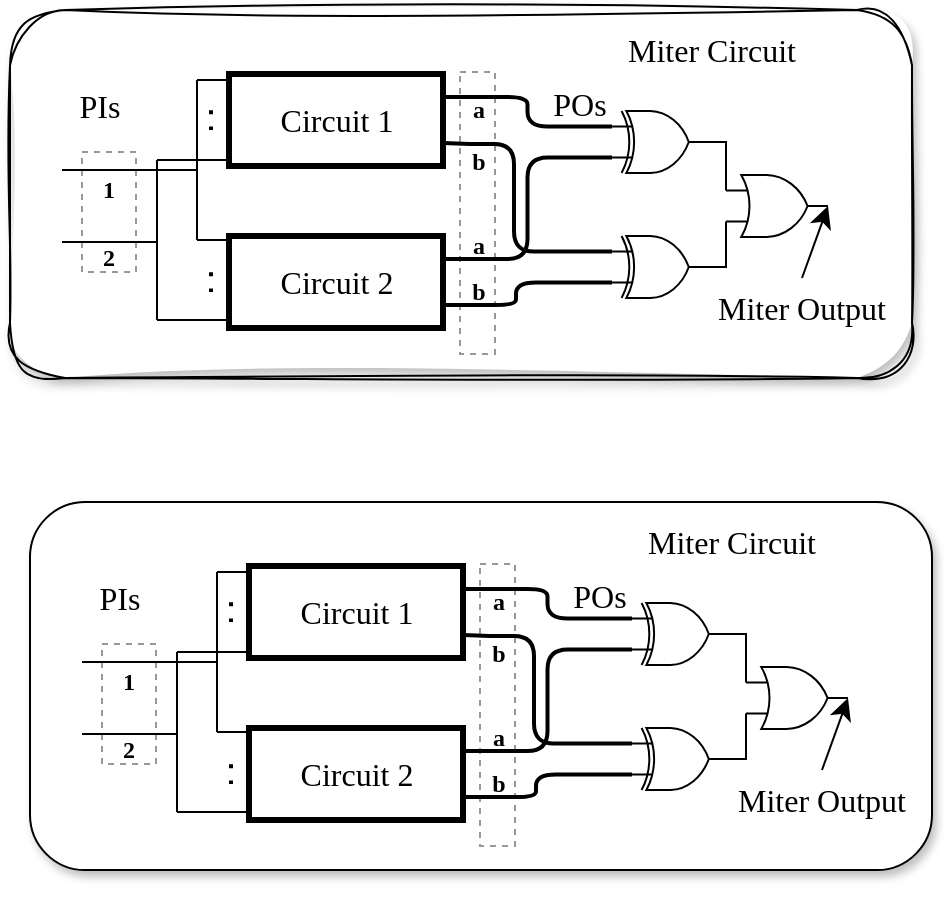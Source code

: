<mxfile version="24.9.1">
  <diagram name="第 1 页" id="3zlwhkzbEn6zIwHLEL-s">
    <mxGraphModel dx="899" dy="422" grid="0" gridSize="10" guides="1" tooltips="1" connect="1" arrows="1" fold="1" page="0" pageScale="1" pageWidth="827" pageHeight="1169" math="0" shadow="0">
      <root>
        <mxCell id="0" />
        <mxCell id="1" parent="0" />
        <mxCell id="8TYDPo_ULC_1JVR2aMOj-1" value="" style="rounded=1;whiteSpace=wrap;html=1;fontFamily=Times New Roman;shadow=1;labelBackgroundColor=none;glass=0;sketch=1;curveFitting=1;jiggle=2;" vertex="1" parent="1">
          <mxGeometry x="-52" y="314" width="451" height="184" as="geometry" />
        </mxCell>
        <mxCell id="8TYDPo_ULC_1JVR2aMOj-2" value="" style="rounded=0;whiteSpace=wrap;html=1;dashed=1;labelBackgroundColor=none;opacity=40;fontFamily=Times New Roman;" vertex="1" parent="1">
          <mxGeometry x="-16" y="385" width="27" height="60" as="geometry" />
        </mxCell>
        <mxCell id="8TYDPo_ULC_1JVR2aMOj-3" value="" style="endArrow=none;html=1;rounded=0;fontSize=12;startSize=8;endSize=8;curved=1;fontFamily=Times New Roman;labelBackgroundColor=none;fontColor=default;" edge="1" parent="1">
          <mxGeometry width="50" height="50" relative="1" as="geometry">
            <mxPoint x="41.5" y="349" as="sourcePoint" />
            <mxPoint x="73.5" y="349" as="targetPoint" />
          </mxGeometry>
        </mxCell>
        <mxCell id="8TYDPo_ULC_1JVR2aMOj-4" value="" style="endArrow=none;html=1;rounded=0;fontSize=12;startSize=8;endSize=8;curved=1;fontFamily=Times New Roman;labelBackgroundColor=none;fontColor=default;" edge="1" parent="1">
          <mxGeometry width="50" height="50" relative="1" as="geometry">
            <mxPoint x="41.5" y="429" as="sourcePoint" />
            <mxPoint x="73.5" y="429" as="targetPoint" />
          </mxGeometry>
        </mxCell>
        <mxCell id="8TYDPo_ULC_1JVR2aMOj-5" value="" style="endArrow=none;html=1;rounded=0;fontSize=12;startSize=8;endSize=8;curved=1;fontFamily=Times New Roman;labelBackgroundColor=none;fontColor=default;" edge="1" parent="1">
          <mxGeometry width="50" height="50" relative="1" as="geometry">
            <mxPoint x="41.5" y="429" as="sourcePoint" />
            <mxPoint x="41.5" y="349" as="targetPoint" />
          </mxGeometry>
        </mxCell>
        <mxCell id="8TYDPo_ULC_1JVR2aMOj-6" value="" style="endArrow=none;html=1;rounded=0;fontSize=12;startSize=8;endSize=8;curved=1;fontFamily=Times New Roman;labelBackgroundColor=none;fontColor=default;" edge="1" parent="1">
          <mxGeometry width="50" height="50" relative="1" as="geometry">
            <mxPoint x="21.5" y="469" as="sourcePoint" />
            <mxPoint x="73.5" y="469" as="targetPoint" />
          </mxGeometry>
        </mxCell>
        <mxCell id="8TYDPo_ULC_1JVR2aMOj-7" value="" style="endArrow=none;html=1;rounded=0;fontSize=12;startSize=8;endSize=8;curved=1;fontFamily=Times New Roman;labelBackgroundColor=none;fontColor=default;" edge="1" parent="1">
          <mxGeometry width="50" height="50" relative="1" as="geometry">
            <mxPoint x="21.5" y="389" as="sourcePoint" />
            <mxPoint x="73.5" y="389" as="targetPoint" />
          </mxGeometry>
        </mxCell>
        <mxCell id="8TYDPo_ULC_1JVR2aMOj-8" value="" style="endArrow=none;html=1;rounded=0;fontSize=12;startSize=8;endSize=8;curved=1;labelBackgroundColor=none;fontFamily=Times New Roman;fontColor=default;" edge="1" parent="1">
          <mxGeometry width="50" height="50" relative="1" as="geometry">
            <mxPoint x="21.5" y="469" as="sourcePoint" />
            <mxPoint x="21.5" y="389" as="targetPoint" />
          </mxGeometry>
        </mxCell>
        <mxCell id="8TYDPo_ULC_1JVR2aMOj-9" value="" style="endArrow=none;html=1;rounded=0;fontSize=12;startSize=8;endSize=8;curved=1;labelBackgroundColor=none;fontFamily=Times New Roman;fontColor=default;" edge="1" parent="1">
          <mxGeometry width="50" height="50" relative="1" as="geometry">
            <mxPoint x="-26" y="430" as="sourcePoint" />
            <mxPoint x="21.5" y="430" as="targetPoint" />
          </mxGeometry>
        </mxCell>
        <mxCell id="8TYDPo_ULC_1JVR2aMOj-10" value="" style="endArrow=none;html=1;rounded=0;fontSize=12;startSize=8;endSize=8;curved=1;fontFamily=Times New Roman;labelBackgroundColor=none;fontColor=default;" edge="1" parent="1">
          <mxGeometry width="50" height="50" relative="1" as="geometry">
            <mxPoint x="-26" y="394" as="sourcePoint" />
            <mxPoint x="41.5" y="394" as="targetPoint" />
          </mxGeometry>
        </mxCell>
        <mxCell id="8TYDPo_ULC_1JVR2aMOj-11" value="" style="group;fillColor=none;fontFamily=Times New Roman;labelBackgroundColor=none;" vertex="1" connectable="0" parent="1">
          <mxGeometry x="73.5" y="427" width="170" height="86" as="geometry" />
        </mxCell>
        <mxCell id="8TYDPo_ULC_1JVR2aMOj-12" value="" style="rounded=0;whiteSpace=wrap;html=1;strokeWidth=3;fontFamily=Times New Roman;labelBackgroundColor=none;" vertex="1" parent="8TYDPo_ULC_1JVR2aMOj-11">
          <mxGeometry x="-16" width="107" height="46" as="geometry" />
        </mxCell>
        <mxCell id="8TYDPo_ULC_1JVR2aMOj-13" value="" style="endArrow=none;dashed=1;html=1;dashPattern=1 3;strokeWidth=2;rounded=0;fontSize=12;startSize=8;endSize=8;curved=1;fontFamily=Times New Roman;labelBackgroundColor=none;fontColor=default;" edge="1" parent="8TYDPo_ULC_1JVR2aMOj-11">
          <mxGeometry width="50" height="50" relative="1" as="geometry">
            <mxPoint x="-25" y="28" as="sourcePoint" />
            <mxPoint x="-25" y="12" as="targetPoint" />
          </mxGeometry>
        </mxCell>
        <mxCell id="8TYDPo_ULC_1JVR2aMOj-14" value="&lt;font&gt;Circuit 2&lt;/font&gt;" style="text;html=1;align=center;verticalAlign=middle;whiteSpace=wrap;rounded=0;fontSize=16;fontFamily=Times New Roman;labelBackgroundColor=none;" vertex="1" parent="8TYDPo_ULC_1JVR2aMOj-11">
          <mxGeometry x="5" y="8" width="65" height="30" as="geometry" />
        </mxCell>
        <mxCell id="8TYDPo_ULC_1JVR2aMOj-15" value="" style="rounded=0;whiteSpace=wrap;html=1;dashed=1;opacity=40;fontFamily=Times New Roman;labelBackgroundColor=none;" vertex="1" parent="8TYDPo_ULC_1JVR2aMOj-11">
          <mxGeometry x="99.5" y="-82" width="17.5" height="141" as="geometry" />
        </mxCell>
        <mxCell id="8TYDPo_ULC_1JVR2aMOj-16" value="&lt;b style=&quot;font-size: 12px;&quot;&gt;a&lt;/b&gt;&lt;span style=&quot;color: rgba(0, 0, 0, 0); font-size: 0px; text-align: start; text-wrap-mode: nowrap;&quot;&gt;%3CmxGraphModel%3E%3Croot%3E%3CmxCell%20id%3D%220%22%2F%3E%3CmxCell%20id%3D%221%22%20parent%3D%220%22%2F%3E%3CmxCell%20id%3D%222%22%20value%3D%22%26lt%3Bb%20style%3D%26quot%3Bfont-family%3A%20%26amp%3Bquot%3BTimes%20New%20Roman%26amp%3Bquot%3B%3B%20font-size%3A%2012px%3B%26quot%3B%26gt%3B1%26lt%3B%2Fb%26gt%3B%22%20style%3D%22text%3Bhtml%3D1%3Balign%3Dcenter%3BverticalAlign%3Dmiddle%3BwhiteSpace%3Dwrap%3Brounded%3D0%3BfontSize%3D16%3B%22%20vertex%3D%221%22%20parent%3D%221%22%3E%3CmxGeometry%20x%3D%225%22%20y%3D%22537%22%20width%3D%2254.5%22%20height%3D%2225%22%20as%3D%22geometry%22%2F%3E%3C%2FmxCell%3E%3C%2Froot%3E%3C%2FmxGraphModel%3E&lt;/span&gt;" style="text;html=1;align=center;verticalAlign=middle;whiteSpace=wrap;rounded=0;fontSize=16;fontFamily=Times New Roman;labelBackgroundColor=none;" vertex="1" parent="8TYDPo_ULC_1JVR2aMOj-11">
          <mxGeometry x="81.5" y="-10" width="54.5" height="25" as="geometry" />
        </mxCell>
        <mxCell id="8TYDPo_ULC_1JVR2aMOj-17" value="&lt;b style=&quot;font-size: 12px;&quot;&gt;b&lt;/b&gt;" style="text;html=1;align=center;verticalAlign=middle;whiteSpace=wrap;rounded=0;fontSize=16;fontFamily=Times New Roman;labelBackgroundColor=none;" vertex="1" parent="8TYDPo_ULC_1JVR2aMOj-11">
          <mxGeometry x="81.5" y="13" width="54.5" height="25" as="geometry" />
        </mxCell>
        <mxCell id="8TYDPo_ULC_1JVR2aMOj-18" value="" style="group;fillColor=none;strokeWidth=1;fontFamily=Times New Roman;labelBackgroundColor=none;" vertex="1" connectable="0" parent="1">
          <mxGeometry x="73.5" y="346" width="199" height="52.5" as="geometry" />
        </mxCell>
        <mxCell id="8TYDPo_ULC_1JVR2aMOj-19" value="" style="rounded=0;whiteSpace=wrap;html=1;strokeWidth=3;fontFamily=Times New Roman;labelBackgroundColor=none;" vertex="1" parent="8TYDPo_ULC_1JVR2aMOj-18">
          <mxGeometry x="-16" width="107" height="46" as="geometry" />
        </mxCell>
        <mxCell id="8TYDPo_ULC_1JVR2aMOj-20" value="" style="endArrow=none;dashed=1;html=1;dashPattern=1 3;strokeWidth=2;rounded=0;fontSize=12;startSize=8;endSize=8;curved=1;fontFamily=Times New Roman;labelBackgroundColor=none;fontColor=default;" edge="1" parent="8TYDPo_ULC_1JVR2aMOj-18">
          <mxGeometry width="50" height="50" relative="1" as="geometry">
            <mxPoint x="-25" y="28" as="sourcePoint" />
            <mxPoint x="-25" y="12" as="targetPoint" />
          </mxGeometry>
        </mxCell>
        <mxCell id="8TYDPo_ULC_1JVR2aMOj-21" value="&lt;font&gt;Circuit 1&lt;/font&gt;" style="text;html=1;align=center;verticalAlign=middle;whiteSpace=wrap;rounded=0;fontSize=16;fontFamily=Times New Roman;labelBackgroundColor=none;" vertex="1" parent="8TYDPo_ULC_1JVR2aMOj-18">
          <mxGeometry x="5" y="8" width="65" height="30" as="geometry" />
        </mxCell>
        <mxCell id="8TYDPo_ULC_1JVR2aMOj-22" value="&lt;font&gt;POs&lt;/font&gt;" style="text;html=1;align=center;verticalAlign=middle;whiteSpace=wrap;rounded=0;fontSize=16;fontFamily=Times New Roman;labelBackgroundColor=none;" vertex="1" parent="8TYDPo_ULC_1JVR2aMOj-18">
          <mxGeometry x="129.5" width="60" height="30" as="geometry" />
        </mxCell>
        <mxCell id="8TYDPo_ULC_1JVR2aMOj-23" value="&lt;b style=&quot;font-size: 12px;&quot;&gt;a&lt;/b&gt;&lt;span style=&quot;color: rgba(0, 0, 0, 0); font-size: 0px; text-align: start; text-wrap-mode: nowrap;&quot;&gt;%3CmxGraphModel%3E%3Croot%3E%3CmxCell%20id%3D%220%22%2F%3E%3CmxCell%20id%3D%221%22%20parent%3D%220%22%2F%3E%3CmxCell%20id%3D%222%22%20value%3D%22%26lt%3Bb%20style%3D%26quot%3Bfont-family%3A%20%26amp%3Bquot%3BTimes%20New%20Roman%26amp%3Bquot%3B%3B%20font-size%3A%2012px%3B%26quot%3B%26gt%3B1%26lt%3B%2Fb%26gt%3B%22%20style%3D%22text%3Bhtml%3D1%3Balign%3Dcenter%3BverticalAlign%3Dmiddle%3BwhiteSpace%3Dwrap%3Brounded%3D0%3BfontSize%3D16%3B%22%20vertex%3D%221%22%20parent%3D%221%22%3E%3CmxGeometry%20x%3D%225%22%20y%3D%22537%22%20width%3D%2254.5%22%20height%3D%2225%22%20as%3D%22geometry%22%2F%3E%3C%2FmxCell%3E%3C%2Froot%3E%3C%2FmxGraphModel%3E&lt;/span&gt;" style="text;html=1;align=center;verticalAlign=middle;whiteSpace=wrap;rounded=0;fontSize=16;fontFamily=Times New Roman;labelBackgroundColor=none;" vertex="1" parent="8TYDPo_ULC_1JVR2aMOj-18">
          <mxGeometry x="81.5" y="3.5" width="54.5" height="25" as="geometry" />
        </mxCell>
        <mxCell id="8TYDPo_ULC_1JVR2aMOj-24" value="&lt;b style=&quot;font-size: 12px;&quot;&gt;b&lt;/b&gt;" style="text;html=1;align=center;verticalAlign=middle;whiteSpace=wrap;rounded=0;fontSize=16;fontFamily=Times New Roman;labelBackgroundColor=none;" vertex="1" parent="8TYDPo_ULC_1JVR2aMOj-18">
          <mxGeometry x="81.5" y="29.5" width="54.5" height="25" as="geometry" />
        </mxCell>
        <mxCell id="8TYDPo_ULC_1JVR2aMOj-25" style="edgeStyle=orthogonalEdgeStyle;rounded=1;orthogonalLoop=1;jettySize=auto;html=1;exitX=0;exitY=0.25;exitDx=0;exitDy=0;exitPerimeter=0;entryX=1;entryY=0.25;entryDx=0;entryDy=0;fontSize=12;startSize=8;endSize=8;endArrow=none;endFill=0;curved=0;strokeWidth=2;fontFamily=Times New Roman;labelBackgroundColor=none;fontColor=default;" edge="1" parent="1" source="8TYDPo_ULC_1JVR2aMOj-28" target="8TYDPo_ULC_1JVR2aMOj-19">
          <mxGeometry relative="1" as="geometry" />
        </mxCell>
        <mxCell id="8TYDPo_ULC_1JVR2aMOj-26" style="edgeStyle=orthogonalEdgeStyle;rounded=1;orthogonalLoop=1;jettySize=auto;html=1;exitX=0;exitY=0.75;exitDx=0;exitDy=0;exitPerimeter=0;entryX=1;entryY=0.25;entryDx=0;entryDy=0;fontSize=12;startSize=8;endSize=8;endArrow=none;endFill=0;curved=0;strokeWidth=2;fontFamily=Times New Roman;labelBackgroundColor=none;fontColor=default;" edge="1" parent="1" source="8TYDPo_ULC_1JVR2aMOj-28" target="8TYDPo_ULC_1JVR2aMOj-12">
          <mxGeometry relative="1" as="geometry" />
        </mxCell>
        <mxCell id="8TYDPo_ULC_1JVR2aMOj-27" style="edgeStyle=orthogonalEdgeStyle;rounded=0;orthogonalLoop=1;jettySize=auto;html=1;exitX=1;exitY=0.5;exitDx=0;exitDy=0;exitPerimeter=0;fontSize=12;startSize=8;endSize=8;endArrow=none;endFill=0;entryX=0;entryY=0.25;entryDx=0;entryDy=0;entryPerimeter=0;fontFamily=Times New Roman;labelBackgroundColor=none;fontColor=default;" edge="1" parent="1" source="8TYDPo_ULC_1JVR2aMOj-28" target="8TYDPo_ULC_1JVR2aMOj-34">
          <mxGeometry relative="1" as="geometry">
            <mxPoint x="312.419" y="394" as="targetPoint" />
          </mxGeometry>
        </mxCell>
        <mxCell id="8TYDPo_ULC_1JVR2aMOj-28" value="" style="verticalLabelPosition=bottom;shadow=0;dashed=0;align=center;html=1;verticalAlign=top;shape=mxgraph.electrical.logic_gates.logic_gate;operation=xor;fontFamily=Times New Roman;labelBackgroundColor=none;" vertex="1" parent="1">
          <mxGeometry x="249" y="364.5" width="48" height="31" as="geometry" />
        </mxCell>
        <mxCell id="8TYDPo_ULC_1JVR2aMOj-29" style="edgeStyle=orthogonalEdgeStyle;rounded=1;orthogonalLoop=1;jettySize=auto;html=1;exitX=0;exitY=0.25;exitDx=0;exitDy=0;exitPerimeter=0;entryX=1;entryY=0.75;entryDx=0;entryDy=0;fontSize=12;startSize=8;endSize=8;endArrow=none;endFill=0;curved=0;strokeWidth=2;fontFamily=Times New Roman;labelBackgroundColor=none;fontColor=default;" edge="1" parent="1" source="8TYDPo_ULC_1JVR2aMOj-32" target="8TYDPo_ULC_1JVR2aMOj-19">
          <mxGeometry relative="1" as="geometry">
            <Array as="points">
              <mxPoint x="200" y="435" />
              <mxPoint x="200" y="381" />
              <mxPoint x="178" y="381" />
            </Array>
          </mxGeometry>
        </mxCell>
        <mxCell id="8TYDPo_ULC_1JVR2aMOj-30" style="edgeStyle=orthogonalEdgeStyle;rounded=1;orthogonalLoop=1;jettySize=auto;html=1;exitX=0;exitY=0.75;exitDx=0;exitDy=0;exitPerimeter=0;entryX=1;entryY=0.75;entryDx=0;entryDy=0;fontSize=12;startSize=8;endSize=8;endArrow=none;endFill=0;curved=0;strokeWidth=2;fontFamily=Times New Roman;labelBackgroundColor=none;fontColor=default;" edge="1" parent="1" source="8TYDPo_ULC_1JVR2aMOj-32" target="8TYDPo_ULC_1JVR2aMOj-12">
          <mxGeometry relative="1" as="geometry">
            <Array as="points">
              <mxPoint x="201" y="450" />
              <mxPoint x="201" y="462" />
            </Array>
          </mxGeometry>
        </mxCell>
        <mxCell id="8TYDPo_ULC_1JVR2aMOj-31" style="edgeStyle=orthogonalEdgeStyle;rounded=0;orthogonalLoop=1;jettySize=auto;html=1;exitX=1;exitY=0.5;exitDx=0;exitDy=0;exitPerimeter=0;fontSize=12;startSize=8;endSize=8;endArrow=none;endFill=0;entryX=0;entryY=0.75;entryDx=0;entryDy=0;entryPerimeter=0;fontFamily=Times New Roman;labelBackgroundColor=none;fontColor=default;" edge="1" parent="1" source="8TYDPo_ULC_1JVR2aMOj-32" target="8TYDPo_ULC_1JVR2aMOj-34">
          <mxGeometry relative="1" as="geometry">
            <mxPoint x="311.964" y="435" as="targetPoint" />
          </mxGeometry>
        </mxCell>
        <mxCell id="8TYDPo_ULC_1JVR2aMOj-32" value="" style="verticalLabelPosition=bottom;shadow=0;dashed=0;align=center;html=1;verticalAlign=top;shape=mxgraph.electrical.logic_gates.logic_gate;operation=xor;fontFamily=Times New Roman;labelBackgroundColor=none;" vertex="1" parent="1">
          <mxGeometry x="249" y="427" width="48" height="31" as="geometry" />
        </mxCell>
        <mxCell id="8TYDPo_ULC_1JVR2aMOj-33" value="&lt;font&gt;PIs&lt;/font&gt;" style="text;html=1;align=center;verticalAlign=middle;whiteSpace=wrap;rounded=0;fontSize=16;fontFamily=Times New Roman;labelBackgroundColor=none;" vertex="1" parent="1">
          <mxGeometry x="-37" y="347" width="60" height="30" as="geometry" />
        </mxCell>
        <mxCell id="8TYDPo_ULC_1JVR2aMOj-34" value="" style="verticalLabelPosition=bottom;shadow=0;dashed=0;align=center;html=1;verticalAlign=top;shape=mxgraph.electrical.logic_gates.logic_gate;operation=or;fontFamily=Times New Roman;labelBackgroundColor=none;" vertex="1" parent="1">
          <mxGeometry x="306" y="396.5" width="51" height="31" as="geometry" />
        </mxCell>
        <mxCell id="8TYDPo_ULC_1JVR2aMOj-35" value="&lt;b style=&quot;font-size: 12px;&quot;&gt;1&lt;/b&gt;" style="text;html=1;align=center;verticalAlign=middle;whiteSpace=wrap;rounded=0;fontSize=16;fontFamily=Times New Roman;labelBackgroundColor=none;" vertex="1" parent="1">
          <mxGeometry x="-29.75" y="389" width="54.5" height="25" as="geometry" />
        </mxCell>
        <mxCell id="8TYDPo_ULC_1JVR2aMOj-36" value="&lt;b style=&quot;font-size: 12px;&quot;&gt;2&lt;/b&gt;" style="text;html=1;align=center;verticalAlign=middle;whiteSpace=wrap;rounded=0;fontSize=16;fontFamily=Times New Roman;labelBackgroundColor=none;" vertex="1" parent="1">
          <mxGeometry x="-29.75" y="423" width="54.5" height="25" as="geometry" />
        </mxCell>
        <mxCell id="8TYDPo_ULC_1JVR2aMOj-37" value="&lt;font face=&quot;Times New Roman&quot;&gt;Miter Circuit&lt;/font&gt;" style="text;html=1;align=center;verticalAlign=middle;whiteSpace=wrap;rounded=0;fontSize=16;labelBackgroundColor=none;" vertex="1" parent="1">
          <mxGeometry x="243.5" y="319" width="110" height="30" as="geometry" />
        </mxCell>
        <mxCell id="8TYDPo_ULC_1JVR2aMOj-38" value="&lt;font face=&quot;Times New Roman&quot;&gt;Miter Output&lt;/font&gt;" style="text;html=1;align=center;verticalAlign=middle;whiteSpace=wrap;rounded=0;fontSize=16;labelBackgroundColor=none;" vertex="1" parent="1">
          <mxGeometry x="289" y="448" width="110" height="30" as="geometry" />
        </mxCell>
        <mxCell id="8TYDPo_ULC_1JVR2aMOj-39" style="edgeStyle=none;curved=1;rounded=0;orthogonalLoop=1;jettySize=auto;html=1;exitX=0.5;exitY=0;exitDx=0;exitDy=0;entryX=1;entryY=0.5;entryDx=0;entryDy=0;entryPerimeter=0;fontSize=12;startSize=8;endSize=8;labelBackgroundColor=none;fontColor=default;" edge="1" parent="1" source="8TYDPo_ULC_1JVR2aMOj-38" target="8TYDPo_ULC_1JVR2aMOj-34">
          <mxGeometry relative="1" as="geometry" />
        </mxCell>
        <mxCell id="8TYDPo_ULC_1JVR2aMOj-40" value="" style="rounded=1;whiteSpace=wrap;html=1;fontFamily=Times New Roman;shadow=1;labelBackgroundColor=none;glass=0;" vertex="1" parent="1">
          <mxGeometry x="-42" y="560" width="451" height="184" as="geometry" />
        </mxCell>
        <mxCell id="8TYDPo_ULC_1JVR2aMOj-41" value="" style="rounded=0;whiteSpace=wrap;html=1;dashed=1;labelBackgroundColor=none;opacity=40;fontFamily=Times New Roman;" vertex="1" parent="1">
          <mxGeometry x="-6" y="631" width="27" height="60" as="geometry" />
        </mxCell>
        <mxCell id="8TYDPo_ULC_1JVR2aMOj-42" value="" style="endArrow=none;html=1;rounded=0;fontSize=12;startSize=8;endSize=8;curved=1;fontFamily=Times New Roman;labelBackgroundColor=none;fontColor=default;" edge="1" parent="1">
          <mxGeometry width="50" height="50" relative="1" as="geometry">
            <mxPoint x="51.5" y="595" as="sourcePoint" />
            <mxPoint x="83.5" y="595" as="targetPoint" />
          </mxGeometry>
        </mxCell>
        <mxCell id="8TYDPo_ULC_1JVR2aMOj-43" value="" style="endArrow=none;html=1;rounded=0;fontSize=12;startSize=8;endSize=8;curved=1;fontFamily=Times New Roman;labelBackgroundColor=none;fontColor=default;" edge="1" parent="1">
          <mxGeometry width="50" height="50" relative="1" as="geometry">
            <mxPoint x="51.5" y="675" as="sourcePoint" />
            <mxPoint x="83.5" y="675" as="targetPoint" />
          </mxGeometry>
        </mxCell>
        <mxCell id="8TYDPo_ULC_1JVR2aMOj-44" value="" style="endArrow=none;html=1;rounded=0;fontSize=12;startSize=8;endSize=8;curved=1;fontFamily=Times New Roman;labelBackgroundColor=none;fontColor=default;" edge="1" parent="1">
          <mxGeometry width="50" height="50" relative="1" as="geometry">
            <mxPoint x="51.5" y="675" as="sourcePoint" />
            <mxPoint x="51.5" y="595" as="targetPoint" />
          </mxGeometry>
        </mxCell>
        <mxCell id="8TYDPo_ULC_1JVR2aMOj-45" value="" style="endArrow=none;html=1;rounded=0;fontSize=12;startSize=8;endSize=8;curved=1;fontFamily=Times New Roman;labelBackgroundColor=none;fontColor=default;" edge="1" parent="1">
          <mxGeometry width="50" height="50" relative="1" as="geometry">
            <mxPoint x="31.5" y="715" as="sourcePoint" />
            <mxPoint x="83.5" y="715" as="targetPoint" />
          </mxGeometry>
        </mxCell>
        <mxCell id="8TYDPo_ULC_1JVR2aMOj-46" value="" style="endArrow=none;html=1;rounded=0;fontSize=12;startSize=8;endSize=8;curved=1;fontFamily=Times New Roman;labelBackgroundColor=none;fontColor=default;" edge="1" parent="1">
          <mxGeometry width="50" height="50" relative="1" as="geometry">
            <mxPoint x="31.5" y="635" as="sourcePoint" />
            <mxPoint x="83.5" y="635" as="targetPoint" />
          </mxGeometry>
        </mxCell>
        <mxCell id="8TYDPo_ULC_1JVR2aMOj-47" value="" style="endArrow=none;html=1;rounded=0;fontSize=12;startSize=8;endSize=8;curved=1;labelBackgroundColor=none;fontFamily=Times New Roman;fontColor=default;" edge="1" parent="1">
          <mxGeometry width="50" height="50" relative="1" as="geometry">
            <mxPoint x="31.5" y="715" as="sourcePoint" />
            <mxPoint x="31.5" y="635" as="targetPoint" />
          </mxGeometry>
        </mxCell>
        <mxCell id="8TYDPo_ULC_1JVR2aMOj-48" value="" style="endArrow=none;html=1;rounded=0;fontSize=12;startSize=8;endSize=8;curved=1;labelBackgroundColor=none;fontFamily=Times New Roman;fontColor=default;" edge="1" parent="1">
          <mxGeometry width="50" height="50" relative="1" as="geometry">
            <mxPoint x="-16" y="676" as="sourcePoint" />
            <mxPoint x="31.5" y="676" as="targetPoint" />
          </mxGeometry>
        </mxCell>
        <mxCell id="8TYDPo_ULC_1JVR2aMOj-49" value="" style="endArrow=none;html=1;rounded=0;fontSize=12;startSize=8;endSize=8;curved=1;fontFamily=Times New Roman;labelBackgroundColor=none;fontColor=default;" edge="1" parent="1">
          <mxGeometry width="50" height="50" relative="1" as="geometry">
            <mxPoint x="-16" y="640" as="sourcePoint" />
            <mxPoint x="51.5" y="640" as="targetPoint" />
          </mxGeometry>
        </mxCell>
        <mxCell id="8TYDPo_ULC_1JVR2aMOj-50" value="" style="group;fillColor=none;fontFamily=Times New Roman;labelBackgroundColor=none;" vertex="1" connectable="0" parent="1">
          <mxGeometry x="83.5" y="673" width="170" height="86" as="geometry" />
        </mxCell>
        <mxCell id="8TYDPo_ULC_1JVR2aMOj-51" value="" style="rounded=0;whiteSpace=wrap;html=1;strokeWidth=3;fontFamily=Times New Roman;labelBackgroundColor=none;" vertex="1" parent="8TYDPo_ULC_1JVR2aMOj-50">
          <mxGeometry x="-16" width="107" height="46" as="geometry" />
        </mxCell>
        <mxCell id="8TYDPo_ULC_1JVR2aMOj-52" value="" style="endArrow=none;dashed=1;html=1;dashPattern=1 3;strokeWidth=2;rounded=0;fontSize=12;startSize=8;endSize=8;curved=1;fontFamily=Times New Roman;labelBackgroundColor=none;fontColor=default;" edge="1" parent="8TYDPo_ULC_1JVR2aMOj-50">
          <mxGeometry width="50" height="50" relative="1" as="geometry">
            <mxPoint x="-25" y="28" as="sourcePoint" />
            <mxPoint x="-25" y="12" as="targetPoint" />
          </mxGeometry>
        </mxCell>
        <mxCell id="8TYDPo_ULC_1JVR2aMOj-53" value="&lt;font&gt;Circuit 2&lt;/font&gt;" style="text;html=1;align=center;verticalAlign=middle;whiteSpace=wrap;rounded=0;fontSize=16;fontFamily=Times New Roman;labelBackgroundColor=none;" vertex="1" parent="8TYDPo_ULC_1JVR2aMOj-50">
          <mxGeometry x="5" y="8" width="65" height="30" as="geometry" />
        </mxCell>
        <mxCell id="8TYDPo_ULC_1JVR2aMOj-54" value="" style="rounded=0;whiteSpace=wrap;html=1;dashed=1;opacity=40;fontFamily=Times New Roman;labelBackgroundColor=none;" vertex="1" parent="8TYDPo_ULC_1JVR2aMOj-50">
          <mxGeometry x="99.5" y="-82" width="17.5" height="141" as="geometry" />
        </mxCell>
        <mxCell id="8TYDPo_ULC_1JVR2aMOj-55" value="&lt;b style=&quot;font-size: 12px;&quot;&gt;a&lt;/b&gt;&lt;span style=&quot;color: rgba(0, 0, 0, 0); font-size: 0px; text-align: start; text-wrap-mode: nowrap;&quot;&gt;%3CmxGraphModel%3E%3Croot%3E%3CmxCell%20id%3D%220%22%2F%3E%3CmxCell%20id%3D%221%22%20parent%3D%220%22%2F%3E%3CmxCell%20id%3D%222%22%20value%3D%22%26lt%3Bb%20style%3D%26quot%3Bfont-family%3A%20%26amp%3Bquot%3BTimes%20New%20Roman%26amp%3Bquot%3B%3B%20font-size%3A%2012px%3B%26quot%3B%26gt%3B1%26lt%3B%2Fb%26gt%3B%22%20style%3D%22text%3Bhtml%3D1%3Balign%3Dcenter%3BverticalAlign%3Dmiddle%3BwhiteSpace%3Dwrap%3Brounded%3D0%3BfontSize%3D16%3B%22%20vertex%3D%221%22%20parent%3D%221%22%3E%3CmxGeometry%20x%3D%225%22%20y%3D%22537%22%20width%3D%2254.5%22%20height%3D%2225%22%20as%3D%22geometry%22%2F%3E%3C%2FmxCell%3E%3C%2Froot%3E%3C%2FmxGraphModel%3E&lt;/span&gt;" style="text;html=1;align=center;verticalAlign=middle;whiteSpace=wrap;rounded=0;fontSize=16;fontFamily=Times New Roman;labelBackgroundColor=none;" vertex="1" parent="8TYDPo_ULC_1JVR2aMOj-50">
          <mxGeometry x="81.5" y="-10" width="54.5" height="25" as="geometry" />
        </mxCell>
        <mxCell id="8TYDPo_ULC_1JVR2aMOj-56" value="&lt;b style=&quot;font-size: 12px;&quot;&gt;b&lt;/b&gt;" style="text;html=1;align=center;verticalAlign=middle;whiteSpace=wrap;rounded=0;fontSize=16;fontFamily=Times New Roman;labelBackgroundColor=none;" vertex="1" parent="8TYDPo_ULC_1JVR2aMOj-50">
          <mxGeometry x="81.5" y="13" width="54.5" height="25" as="geometry" />
        </mxCell>
        <mxCell id="8TYDPo_ULC_1JVR2aMOj-57" value="" style="group;fillColor=none;strokeWidth=1;fontFamily=Times New Roman;labelBackgroundColor=none;" vertex="1" connectable="0" parent="1">
          <mxGeometry x="83.5" y="592" width="199" height="52.5" as="geometry" />
        </mxCell>
        <mxCell id="8TYDPo_ULC_1JVR2aMOj-58" value="" style="rounded=0;whiteSpace=wrap;html=1;strokeWidth=3;fontFamily=Times New Roman;labelBackgroundColor=none;" vertex="1" parent="8TYDPo_ULC_1JVR2aMOj-57">
          <mxGeometry x="-16" width="107" height="46" as="geometry" />
        </mxCell>
        <mxCell id="8TYDPo_ULC_1JVR2aMOj-59" value="" style="endArrow=none;dashed=1;html=1;dashPattern=1 3;strokeWidth=2;rounded=0;fontSize=12;startSize=8;endSize=8;curved=1;fontFamily=Times New Roman;labelBackgroundColor=none;fontColor=default;" edge="1" parent="8TYDPo_ULC_1JVR2aMOj-57">
          <mxGeometry width="50" height="50" relative="1" as="geometry">
            <mxPoint x="-25" y="28" as="sourcePoint" />
            <mxPoint x="-25" y="12" as="targetPoint" />
          </mxGeometry>
        </mxCell>
        <mxCell id="8TYDPo_ULC_1JVR2aMOj-60" value="&lt;font&gt;Circuit 1&lt;/font&gt;" style="text;html=1;align=center;verticalAlign=middle;whiteSpace=wrap;rounded=0;fontSize=16;fontFamily=Times New Roman;labelBackgroundColor=none;" vertex="1" parent="8TYDPo_ULC_1JVR2aMOj-57">
          <mxGeometry x="5" y="8" width="65" height="30" as="geometry" />
        </mxCell>
        <mxCell id="8TYDPo_ULC_1JVR2aMOj-61" value="&lt;font&gt;POs&lt;/font&gt;" style="text;html=1;align=center;verticalAlign=middle;whiteSpace=wrap;rounded=0;fontSize=16;fontFamily=Times New Roman;labelBackgroundColor=none;" vertex="1" parent="8TYDPo_ULC_1JVR2aMOj-57">
          <mxGeometry x="129.5" width="60" height="30" as="geometry" />
        </mxCell>
        <mxCell id="8TYDPo_ULC_1JVR2aMOj-62" value="&lt;b style=&quot;font-size: 12px;&quot;&gt;a&lt;/b&gt;&lt;span style=&quot;color: rgba(0, 0, 0, 0); font-size: 0px; text-align: start; text-wrap-mode: nowrap;&quot;&gt;%3CmxGraphModel%3E%3Croot%3E%3CmxCell%20id%3D%220%22%2F%3E%3CmxCell%20id%3D%221%22%20parent%3D%220%22%2F%3E%3CmxCell%20id%3D%222%22%20value%3D%22%26lt%3Bb%20style%3D%26quot%3Bfont-family%3A%20%26amp%3Bquot%3BTimes%20New%20Roman%26amp%3Bquot%3B%3B%20font-size%3A%2012px%3B%26quot%3B%26gt%3B1%26lt%3B%2Fb%26gt%3B%22%20style%3D%22text%3Bhtml%3D1%3Balign%3Dcenter%3BverticalAlign%3Dmiddle%3BwhiteSpace%3Dwrap%3Brounded%3D0%3BfontSize%3D16%3B%22%20vertex%3D%221%22%20parent%3D%221%22%3E%3CmxGeometry%20x%3D%225%22%20y%3D%22537%22%20width%3D%2254.5%22%20height%3D%2225%22%20as%3D%22geometry%22%2F%3E%3C%2FmxCell%3E%3C%2Froot%3E%3C%2FmxGraphModel%3E&lt;/span&gt;" style="text;html=1;align=center;verticalAlign=middle;whiteSpace=wrap;rounded=0;fontSize=16;fontFamily=Times New Roman;labelBackgroundColor=none;" vertex="1" parent="8TYDPo_ULC_1JVR2aMOj-57">
          <mxGeometry x="81.5" y="3.5" width="54.5" height="25" as="geometry" />
        </mxCell>
        <mxCell id="8TYDPo_ULC_1JVR2aMOj-63" value="&lt;b style=&quot;font-size: 12px;&quot;&gt;b&lt;/b&gt;" style="text;html=1;align=center;verticalAlign=middle;whiteSpace=wrap;rounded=0;fontSize=16;fontFamily=Times New Roman;labelBackgroundColor=none;" vertex="1" parent="8TYDPo_ULC_1JVR2aMOj-57">
          <mxGeometry x="81.5" y="29.5" width="54.5" height="25" as="geometry" />
        </mxCell>
        <mxCell id="8TYDPo_ULC_1JVR2aMOj-64" style="edgeStyle=orthogonalEdgeStyle;rounded=1;orthogonalLoop=1;jettySize=auto;html=1;exitX=0;exitY=0.25;exitDx=0;exitDy=0;exitPerimeter=0;entryX=1;entryY=0.25;entryDx=0;entryDy=0;fontSize=12;startSize=8;endSize=8;endArrow=none;endFill=0;curved=0;strokeWidth=2;fontFamily=Times New Roman;labelBackgroundColor=none;fontColor=default;" edge="1" parent="1" source="8TYDPo_ULC_1JVR2aMOj-67" target="8TYDPo_ULC_1JVR2aMOj-58">
          <mxGeometry relative="1" as="geometry" />
        </mxCell>
        <mxCell id="8TYDPo_ULC_1JVR2aMOj-65" style="edgeStyle=orthogonalEdgeStyle;rounded=1;orthogonalLoop=1;jettySize=auto;html=1;exitX=0;exitY=0.75;exitDx=0;exitDy=0;exitPerimeter=0;entryX=1;entryY=0.25;entryDx=0;entryDy=0;fontSize=12;startSize=8;endSize=8;endArrow=none;endFill=0;curved=0;strokeWidth=2;fontFamily=Times New Roman;labelBackgroundColor=none;fontColor=default;" edge="1" parent="1" source="8TYDPo_ULC_1JVR2aMOj-67" target="8TYDPo_ULC_1JVR2aMOj-51">
          <mxGeometry relative="1" as="geometry" />
        </mxCell>
        <mxCell id="8TYDPo_ULC_1JVR2aMOj-66" style="edgeStyle=orthogonalEdgeStyle;rounded=0;orthogonalLoop=1;jettySize=auto;html=1;exitX=1;exitY=0.5;exitDx=0;exitDy=0;exitPerimeter=0;fontSize=12;startSize=8;endSize=8;endArrow=none;endFill=0;entryX=0;entryY=0.25;entryDx=0;entryDy=0;entryPerimeter=0;fontFamily=Times New Roman;labelBackgroundColor=none;fontColor=default;" edge="1" parent="1" source="8TYDPo_ULC_1JVR2aMOj-67" target="8TYDPo_ULC_1JVR2aMOj-73">
          <mxGeometry relative="1" as="geometry">
            <mxPoint x="322.419" y="640" as="targetPoint" />
          </mxGeometry>
        </mxCell>
        <mxCell id="8TYDPo_ULC_1JVR2aMOj-67" value="" style="verticalLabelPosition=bottom;shadow=0;dashed=0;align=center;html=1;verticalAlign=top;shape=mxgraph.electrical.logic_gates.logic_gate;operation=xor;fontFamily=Times New Roman;labelBackgroundColor=none;" vertex="1" parent="1">
          <mxGeometry x="259" y="610.5" width="48" height="31" as="geometry" />
        </mxCell>
        <mxCell id="8TYDPo_ULC_1JVR2aMOj-68" style="edgeStyle=orthogonalEdgeStyle;rounded=1;orthogonalLoop=1;jettySize=auto;html=1;exitX=0;exitY=0.25;exitDx=0;exitDy=0;exitPerimeter=0;entryX=1;entryY=0.75;entryDx=0;entryDy=0;fontSize=12;startSize=8;endSize=8;endArrow=none;endFill=0;curved=0;strokeWidth=2;fontFamily=Times New Roman;labelBackgroundColor=none;fontColor=default;" edge="1" parent="1" source="8TYDPo_ULC_1JVR2aMOj-71" target="8TYDPo_ULC_1JVR2aMOj-58">
          <mxGeometry relative="1" as="geometry">
            <Array as="points">
              <mxPoint x="210" y="681" />
              <mxPoint x="210" y="627" />
              <mxPoint x="188" y="627" />
            </Array>
          </mxGeometry>
        </mxCell>
        <mxCell id="8TYDPo_ULC_1JVR2aMOj-69" style="edgeStyle=orthogonalEdgeStyle;rounded=1;orthogonalLoop=1;jettySize=auto;html=1;exitX=0;exitY=0.75;exitDx=0;exitDy=0;exitPerimeter=0;entryX=1;entryY=0.75;entryDx=0;entryDy=0;fontSize=12;startSize=8;endSize=8;endArrow=none;endFill=0;curved=0;strokeWidth=2;fontFamily=Times New Roman;labelBackgroundColor=none;fontColor=default;" edge="1" parent="1" source="8TYDPo_ULC_1JVR2aMOj-71" target="8TYDPo_ULC_1JVR2aMOj-51">
          <mxGeometry relative="1" as="geometry">
            <Array as="points">
              <mxPoint x="211" y="696" />
              <mxPoint x="211" y="708" />
            </Array>
          </mxGeometry>
        </mxCell>
        <mxCell id="8TYDPo_ULC_1JVR2aMOj-70" style="edgeStyle=orthogonalEdgeStyle;rounded=0;orthogonalLoop=1;jettySize=auto;html=1;exitX=1;exitY=0.5;exitDx=0;exitDy=0;exitPerimeter=0;fontSize=12;startSize=8;endSize=8;endArrow=none;endFill=0;entryX=0;entryY=0.75;entryDx=0;entryDy=0;entryPerimeter=0;fontFamily=Times New Roman;labelBackgroundColor=none;fontColor=default;" edge="1" parent="1" source="8TYDPo_ULC_1JVR2aMOj-71" target="8TYDPo_ULC_1JVR2aMOj-73">
          <mxGeometry relative="1" as="geometry">
            <mxPoint x="321.964" y="681" as="targetPoint" />
          </mxGeometry>
        </mxCell>
        <mxCell id="8TYDPo_ULC_1JVR2aMOj-71" value="" style="verticalLabelPosition=bottom;shadow=0;dashed=0;align=center;html=1;verticalAlign=top;shape=mxgraph.electrical.logic_gates.logic_gate;operation=xor;fontFamily=Times New Roman;labelBackgroundColor=none;" vertex="1" parent="1">
          <mxGeometry x="259" y="673" width="48" height="31" as="geometry" />
        </mxCell>
        <mxCell id="8TYDPo_ULC_1JVR2aMOj-72" value="&lt;font&gt;PIs&lt;/font&gt;" style="text;html=1;align=center;verticalAlign=middle;whiteSpace=wrap;rounded=0;fontSize=16;fontFamily=Times New Roman;labelBackgroundColor=none;" vertex="1" parent="1">
          <mxGeometry x="-27" y="593" width="60" height="30" as="geometry" />
        </mxCell>
        <mxCell id="8TYDPo_ULC_1JVR2aMOj-73" value="" style="verticalLabelPosition=bottom;shadow=0;dashed=0;align=center;html=1;verticalAlign=top;shape=mxgraph.electrical.logic_gates.logic_gate;operation=or;fontFamily=Times New Roman;labelBackgroundColor=none;" vertex="1" parent="1">
          <mxGeometry x="316" y="642.5" width="51" height="31" as="geometry" />
        </mxCell>
        <mxCell id="8TYDPo_ULC_1JVR2aMOj-74" value="&lt;b style=&quot;font-size: 12px;&quot;&gt;1&lt;/b&gt;" style="text;html=1;align=center;verticalAlign=middle;whiteSpace=wrap;rounded=0;fontSize=16;fontFamily=Times New Roman;labelBackgroundColor=none;" vertex="1" parent="1">
          <mxGeometry x="-19.75" y="635" width="54.5" height="25" as="geometry" />
        </mxCell>
        <mxCell id="8TYDPo_ULC_1JVR2aMOj-75" value="&lt;b style=&quot;font-size: 12px;&quot;&gt;2&lt;/b&gt;" style="text;html=1;align=center;verticalAlign=middle;whiteSpace=wrap;rounded=0;fontSize=16;fontFamily=Times New Roman;labelBackgroundColor=none;" vertex="1" parent="1">
          <mxGeometry x="-19.75" y="669" width="54.5" height="25" as="geometry" />
        </mxCell>
        <mxCell id="8TYDPo_ULC_1JVR2aMOj-76" value="&lt;font face=&quot;Times New Roman&quot;&gt;Miter Circuit&lt;/font&gt;" style="text;html=1;align=center;verticalAlign=middle;whiteSpace=wrap;rounded=0;fontSize=16;labelBackgroundColor=none;" vertex="1" parent="1">
          <mxGeometry x="253.5" y="565" width="110" height="30" as="geometry" />
        </mxCell>
        <mxCell id="8TYDPo_ULC_1JVR2aMOj-77" value="&lt;font face=&quot;Times New Roman&quot;&gt;Miter Output&lt;/font&gt;" style="text;html=1;align=center;verticalAlign=middle;whiteSpace=wrap;rounded=0;fontSize=16;labelBackgroundColor=none;" vertex="1" parent="1">
          <mxGeometry x="299" y="694" width="110" height="30" as="geometry" />
        </mxCell>
        <mxCell id="8TYDPo_ULC_1JVR2aMOj-78" style="edgeStyle=none;curved=1;rounded=0;orthogonalLoop=1;jettySize=auto;html=1;exitX=0.5;exitY=0;exitDx=0;exitDy=0;entryX=1;entryY=0.5;entryDx=0;entryDy=0;entryPerimeter=0;fontSize=12;startSize=8;endSize=8;labelBackgroundColor=none;fontColor=default;" edge="1" parent="1" source="8TYDPo_ULC_1JVR2aMOj-77" target="8TYDPo_ULC_1JVR2aMOj-73">
          <mxGeometry relative="1" as="geometry" />
        </mxCell>
      </root>
    </mxGraphModel>
  </diagram>
</mxfile>
